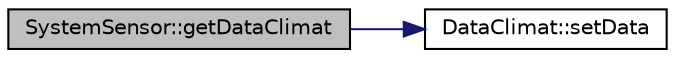 digraph "SystemSensor::getDataClimat"
{
 // LATEX_PDF_SIZE
  edge [fontname="Helvetica",fontsize="10",labelfontname="Helvetica",labelfontsize="10"];
  node [fontname="Helvetica",fontsize="10",shape=record];
  rankdir="LR";
  Node1 [label="SystemSensor::getDataClimat",height=0.2,width=0.4,color="black", fillcolor="grey75", style="filled", fontcolor="black",tooltip=" "];
  Node1 -> Node2 [color="midnightblue",fontsize="10",style="solid",fontname="Helvetica"];
  Node2 [label="DataClimat::setData",height=0.2,width=0.4,color="black", fillcolor="white", style="filled",URL="$class_data_climat.html#a7c7128a6a1aba44efe7551a5ddae424f",tooltip=" "];
}

